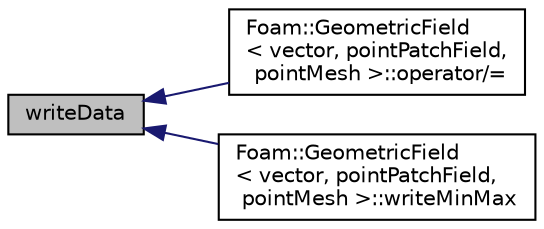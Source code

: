 digraph "writeData"
{
  bgcolor="transparent";
  edge [fontname="Helvetica",fontsize="10",labelfontname="Helvetica",labelfontsize="10"];
  node [fontname="Helvetica",fontsize="10",shape=record];
  rankdir="LR";
  Node8883 [label="writeData",height=0.2,width=0.4,color="black", fillcolor="grey75", style="filled", fontcolor="black"];
  Node8883 -> Node8884 [dir="back",color="midnightblue",fontsize="10",style="solid",fontname="Helvetica"];
  Node8884 [label="Foam::GeometricField\l\< vector, pointPatchField,\l pointMesh \>::operator/=",height=0.2,width=0.4,color="black",URL="$a23249.html#af439522bbd05639f4e870217c9cc4d3d"];
  Node8883 -> Node8885 [dir="back",color="midnightblue",fontsize="10",style="solid",fontname="Helvetica"];
  Node8885 [label="Foam::GeometricField\l\< vector, pointPatchField,\l pointMesh \>::writeMinMax",height=0.2,width=0.4,color="black",URL="$a23249.html#a285fbade98603846187c9eb117b9313e",tooltip="Helper function to write the min and max to an Ostream. "];
}
